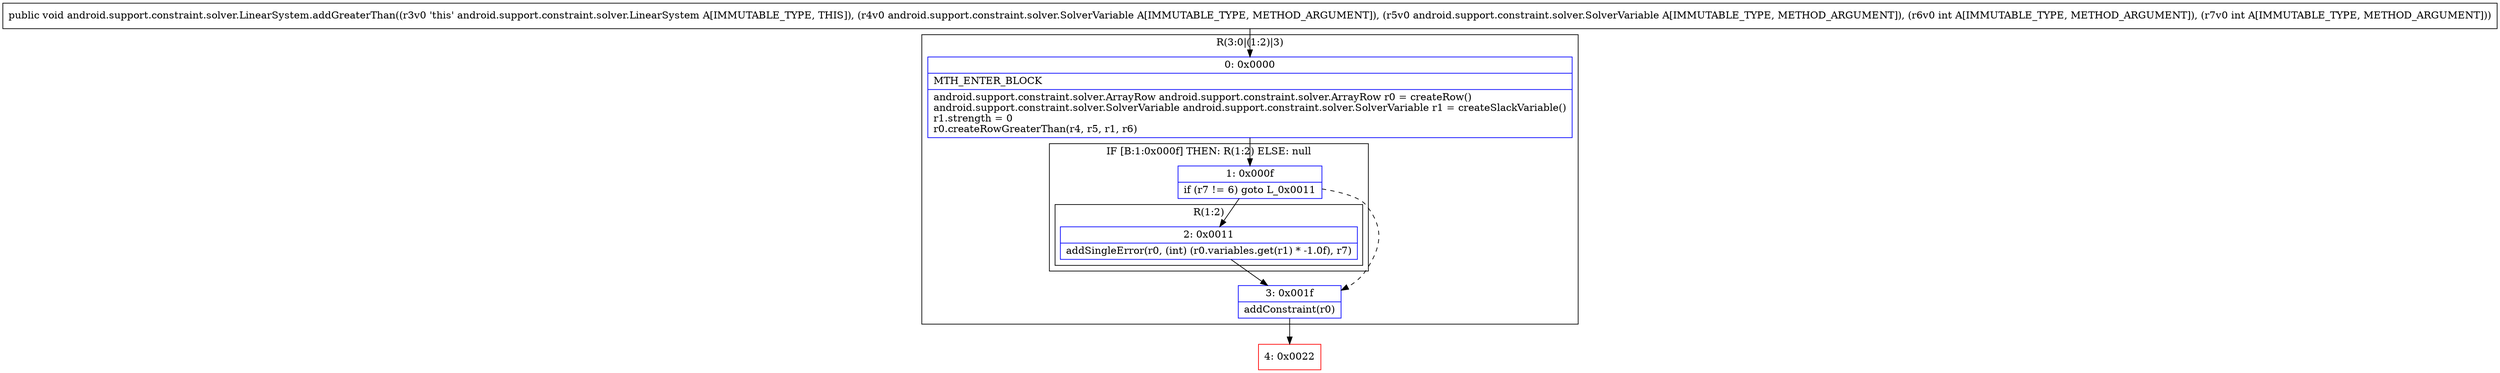 digraph "CFG forandroid.support.constraint.solver.LinearSystem.addGreaterThan(Landroid\/support\/constraint\/solver\/SolverVariable;Landroid\/support\/constraint\/solver\/SolverVariable;II)V" {
subgraph cluster_Region_396262498 {
label = "R(3:0|(1:2)|3)";
node [shape=record,color=blue];
Node_0 [shape=record,label="{0\:\ 0x0000|MTH_ENTER_BLOCK\l|android.support.constraint.solver.ArrayRow android.support.constraint.solver.ArrayRow r0 = createRow()\landroid.support.constraint.solver.SolverVariable android.support.constraint.solver.SolverVariable r1 = createSlackVariable()\lr1.strength = 0\lr0.createRowGreaterThan(r4, r5, r1, r6)\l}"];
subgraph cluster_IfRegion_1131331951 {
label = "IF [B:1:0x000f] THEN: R(1:2) ELSE: null";
node [shape=record,color=blue];
Node_1 [shape=record,label="{1\:\ 0x000f|if (r7 != 6) goto L_0x0011\l}"];
subgraph cluster_Region_1365599189 {
label = "R(1:2)";
node [shape=record,color=blue];
Node_2 [shape=record,label="{2\:\ 0x0011|addSingleError(r0, (int) (r0.variables.get(r1) * \-1.0f), r7)\l}"];
}
}
Node_3 [shape=record,label="{3\:\ 0x001f|addConstraint(r0)\l}"];
}
Node_4 [shape=record,color=red,label="{4\:\ 0x0022}"];
MethodNode[shape=record,label="{public void android.support.constraint.solver.LinearSystem.addGreaterThan((r3v0 'this' android.support.constraint.solver.LinearSystem A[IMMUTABLE_TYPE, THIS]), (r4v0 android.support.constraint.solver.SolverVariable A[IMMUTABLE_TYPE, METHOD_ARGUMENT]), (r5v0 android.support.constraint.solver.SolverVariable A[IMMUTABLE_TYPE, METHOD_ARGUMENT]), (r6v0 int A[IMMUTABLE_TYPE, METHOD_ARGUMENT]), (r7v0 int A[IMMUTABLE_TYPE, METHOD_ARGUMENT])) }"];
MethodNode -> Node_0;
Node_0 -> Node_1;
Node_1 -> Node_2;
Node_1 -> Node_3[style=dashed];
Node_2 -> Node_3;
Node_3 -> Node_4;
}

